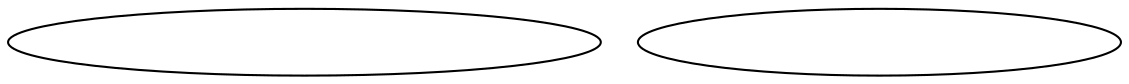 digraph SubRoadmap {
    algorithm [label="<algorithmExplainedz>", image="assets/algorithmExplainedz.png", width=0.01, height=0.01, labelloc=b, fontcolor=white, fontname="Helvetica-bold"];
    tool [label="<toolsExplainedz>", image="assets/toolsExplainedz.png", width=0.01, height=0.01, labelloc=b, fontcolor=white, fontname="Helvetica-bold"];
/*end*/}